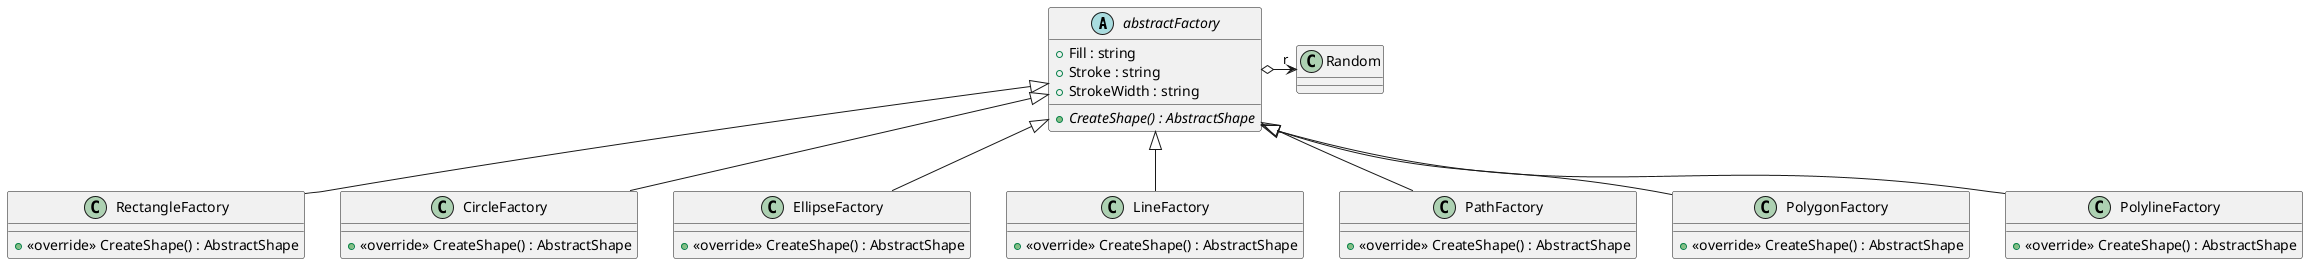 @startuml
abstract class abstractFactory {
    + Fill : string
    + Stroke : string
    + StrokeWidth : string
    + {abstract} CreateShape() : AbstractShape
}
class RectangleFactory {
    + <<override>> CreateShape() : AbstractShape
}
class CircleFactory {
    + <<override>> CreateShape() : AbstractShape
}
class EllipseFactory {
    + <<override>> CreateShape() : AbstractShape
}
class LineFactory {
    + <<override>> CreateShape() : AbstractShape
}
class PathFactory {
    + <<override>> CreateShape() : AbstractShape
}
class PolygonFactory {
    + <<override>> CreateShape() : AbstractShape
}
class PolylineFactory {
    + <<override>> CreateShape() : AbstractShape
}
abstractFactory o-> "r" Random
abstractFactory <|-- RectangleFactory
abstractFactory <|-- CircleFactory
abstractFactory <|-- EllipseFactory
abstractFactory <|-- LineFactory
abstractFactory <|-- PathFactory
abstractFactory <|-- PolygonFactory
abstractFactory <|-- PolylineFactory
@enduml
